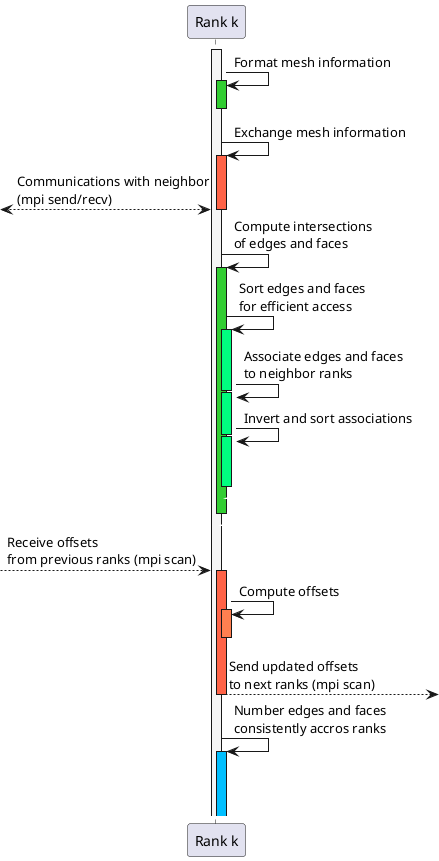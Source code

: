@startuml

<style>
.invisible {
  arrow {
    LineColor white
    LineThickness 0
  }
}
</style>


participant "Rank k" as rk

activate rk #WhiteSmoke

rk -> rk++ #LimeGreen: Format mesh information
deactivate rk

rk -> rk++ #tomato: Exchange mesh information
[<--> rk: Communications with neighbor\n(mpi send/recv)
deactivate rk

rk -> rk++ #LimeGreen: Compute intersections\nof edges and faces
rk -> rk++ #SpringGreen: Sort edges and faces\nfor efficient access
rk -> rk--++ #SpringGreen: Associate edges and faces\nto neighbor ranks
rk -> rk--++ #SpringGreen: Invert and sort associations
|||
rk -\ rk-- <<invisible>>
rk -\ rk-- <<invisible>>

'deactivate rk

[--> rk++ #tomato: Receive offsets\nfrom previous ranks (mpi scan)
rk -> rk++ #coral: Compute offsets
deactivate rk
rk -->]: Send updated offsets\nto next ranks (mpi scan)

deactivate rk

rk -> rk++ #DeepSkyBlue: Number edges and faces\nconsistently accros ranks

|||
|||

@enduml

